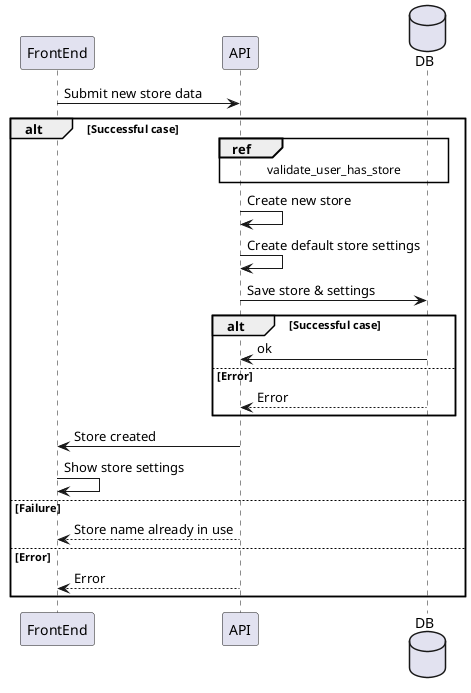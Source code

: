 @startuml
participant FrontEnd
participant API
database DB

FrontEnd -> API: Submit new store data
alt Successful case

ref over API, DB : validate_user_has_store


API -> API: Create new store
API -> API: Create default store settings
API -> DB: Save store & settings

alt Successful case
DB -> API: ok
else Error
DB --> API: Error
end
API -> FrontEnd: Store created
FrontEnd -> FrontEnd: Show store settings

else Failure
API --> FrontEnd: Store name already in use
else Error
API --> FrontEnd: Error
end


@enduml